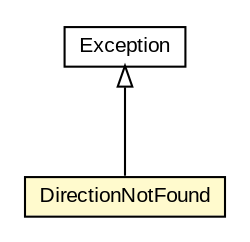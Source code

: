 #!/usr/local/bin/dot
#
# Class diagram 
# Generated by UMLGraph version R5_6-24-gf6e263 (http://www.umlgraph.org/)
#

digraph G {
	edge [fontname="arial",fontsize=10,labelfontname="arial",labelfontsize=10];
	node [fontname="arial",fontsize=10,shape=plaintext];
	nodesep=0.25;
	ranksep=0.5;
	// com.id.droneapi.mock.exception.DirectionNotFound
	c1324 [label=<<table title="com.id.droneapi.mock.exception.DirectionNotFound" border="0" cellborder="1" cellspacing="0" cellpadding="2" port="p" bgcolor="lemonChiffon" href="./DirectionNotFound.html">
		<tr><td><table border="0" cellspacing="0" cellpadding="1">
<tr><td align="center" balign="center"> DirectionNotFound </td></tr>
		</table></td></tr>
		</table>>, URL="./DirectionNotFound.html", fontname="arial", fontcolor="black", fontsize=10.0];
	//com.id.droneapi.mock.exception.DirectionNotFound extends java.lang.Exception
	c1327:p -> c1324:p [dir=back,arrowtail=empty];
	// java.lang.Exception
	c1327 [label=<<table title="java.lang.Exception" border="0" cellborder="1" cellspacing="0" cellpadding="2" port="p" href="http://java.sun.com/j2se/1.4.2/docs/api/java/lang/Exception.html">
		<tr><td><table border="0" cellspacing="0" cellpadding="1">
<tr><td align="center" balign="center"> Exception </td></tr>
		</table></td></tr>
		</table>>, URL="http://java.sun.com/j2se/1.4.2/docs/api/java/lang/Exception.html", fontname="arial", fontcolor="black", fontsize=10.0];
}


